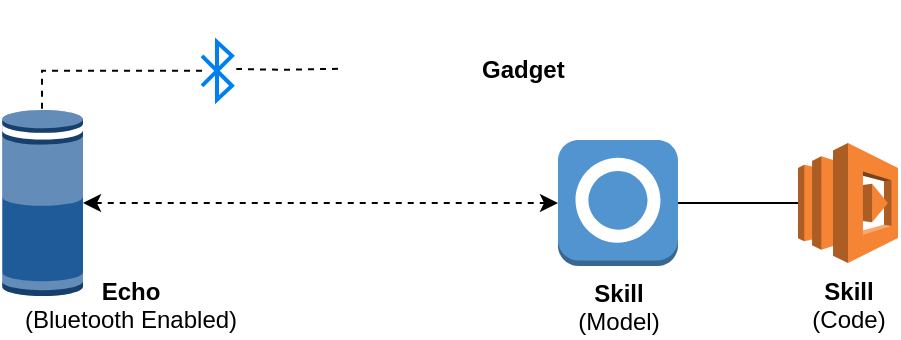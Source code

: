 <mxfile version="12.5.5" type="device"><diagram id="4Dx7uY1UvGiNLZU4k9U4" name="Page-1"><mxGraphModel dx="981" dy="552" grid="1" gridSize="10" guides="1" tooltips="1" connect="1" arrows="1" fold="1" page="1" pageScale="1" pageWidth="827" pageHeight="1169" math="0" shadow="0"><root><mxCell id="0"/><mxCell id="1" parent="0"/><mxCell id="04H4z3IlNRFBQFwjrPNu-8" style="edgeStyle=orthogonalEdgeStyle;rounded=0;orthogonalLoop=1;jettySize=auto;html=1;entryX=0;entryY=0.5;entryDx=0;entryDy=0;entryPerimeter=0;dashed=1;startArrow=classic;startFill=1;" edge="1" parent="1" source="04H4z3IlNRFBQFwjrPNu-1" target="04H4z3IlNRFBQFwjrPNu-2"><mxGeometry relative="1" as="geometry"/></mxCell><mxCell id="04H4z3IlNRFBQFwjrPNu-1" value="&lt;b&gt;Echo&lt;/b&gt; &lt;br&gt;(Bluetooth Enabled)" style="outlineConnect=0;dashed=0;verticalLabelPosition=bottom;verticalAlign=top;align=center;html=1;shape=mxgraph.aws3.echo;fillColor=#205B99;gradientColor=none;labelPosition=right;spacingTop=-16;spacingLeft=6;" vertex="1" parent="1"><mxGeometry x="180" y="345" width="40.5" height="93" as="geometry"/></mxCell><mxCell id="04H4z3IlNRFBQFwjrPNu-25" style="edgeStyle=orthogonalEdgeStyle;rounded=0;orthogonalLoop=1;jettySize=auto;html=1;entryX=0;entryY=0.5;entryDx=0;entryDy=0;entryPerimeter=0;startArrow=none;startFill=0;endArrow=none;endFill=0;" edge="1" parent="1" source="04H4z3IlNRFBQFwjrPNu-2" target="04H4z3IlNRFBQFwjrPNu-23"><mxGeometry relative="1" as="geometry"/></mxCell><mxCell id="04H4z3IlNRFBQFwjrPNu-2" value="&lt;b&gt;Skill&lt;/b&gt;&lt;br&gt;(Model)" style="outlineConnect=0;dashed=0;verticalLabelPosition=bottom;verticalAlign=top;align=center;html=1;shape=mxgraph.aws3.alexa_skill;fillColor=#5294CF;gradientColor=none;" vertex="1" parent="1"><mxGeometry x="458" y="360" width="60" height="63" as="geometry"/></mxCell><mxCell id="04H4z3IlNRFBQFwjrPNu-36" style="edgeStyle=orthogonalEdgeStyle;rounded=0;orthogonalLoop=1;jettySize=auto;html=1;entryX=1.144;entryY=0.469;entryDx=0;entryDy=0;entryPerimeter=0;startArrow=none;startFill=0;endArrow=none;endFill=0;dashed=1;" edge="1" parent="1" target="04H4z3IlNRFBQFwjrPNu-5"><mxGeometry relative="1" as="geometry"><mxPoint x="348" y="324.379" as="sourcePoint"/></mxGeometry></mxCell><mxCell id="04H4z3IlNRFBQFwjrPNu-21" style="edgeStyle=orthogonalEdgeStyle;rounded=0;orthogonalLoop=1;jettySize=auto;html=1;dashed=1;startArrow=none;startFill=0;endArrow=none;endFill=0;" edge="1" parent="1" source="04H4z3IlNRFBQFwjrPNu-5" target="04H4z3IlNRFBQFwjrPNu-1"><mxGeometry relative="1" as="geometry"><Array as="points"><mxPoint x="200" y="325"/></Array></mxGeometry></mxCell><mxCell id="04H4z3IlNRFBQFwjrPNu-5" value="" style="html=1;verticalLabelPosition=bottom;align=center;labelBackgroundColor=#ffffff;verticalAlign=top;strokeWidth=2;strokeColor=#0080F0;shadow=0;dashed=0;shape=mxgraph.ios7.icons.bluetooth;pointerEvents=1" vertex="1" parent="1"><mxGeometry x="280" y="311" width="15" height="28.8" as="geometry"/></mxCell><mxCell id="04H4z3IlNRFBQFwjrPNu-23" value="&lt;b&gt;Skill&lt;/b&gt; &lt;br&gt;(Code)" style="outlineConnect=0;dashed=0;verticalLabelPosition=bottom;verticalAlign=top;align=center;html=1;shape=mxgraph.aws3.lambda;fillColor=#F58534;gradientColor=none;" vertex="1" parent="1"><mxGeometry x="578" y="361.5" width="50" height="60" as="geometry"/></mxCell><mxCell id="04H4z3IlNRFBQFwjrPNu-39" value="&lt;b&gt;Gadget&lt;/b&gt;" style="shape=image;html=1;verticalAlign=middle;verticalLabelPosition=middle;labelBackgroundColor=#ffffff;imageAspect=0;aspect=fixed;image=https://cdn2.iconfinder.com/data/icons/laundry-18/64/Laundry-14-128.png;align=left;labelPosition=right;" vertex="1" parent="1"><mxGeometry x="348" y="290" width="70" height="70" as="geometry"/></mxCell></root></mxGraphModel></diagram></mxfile>